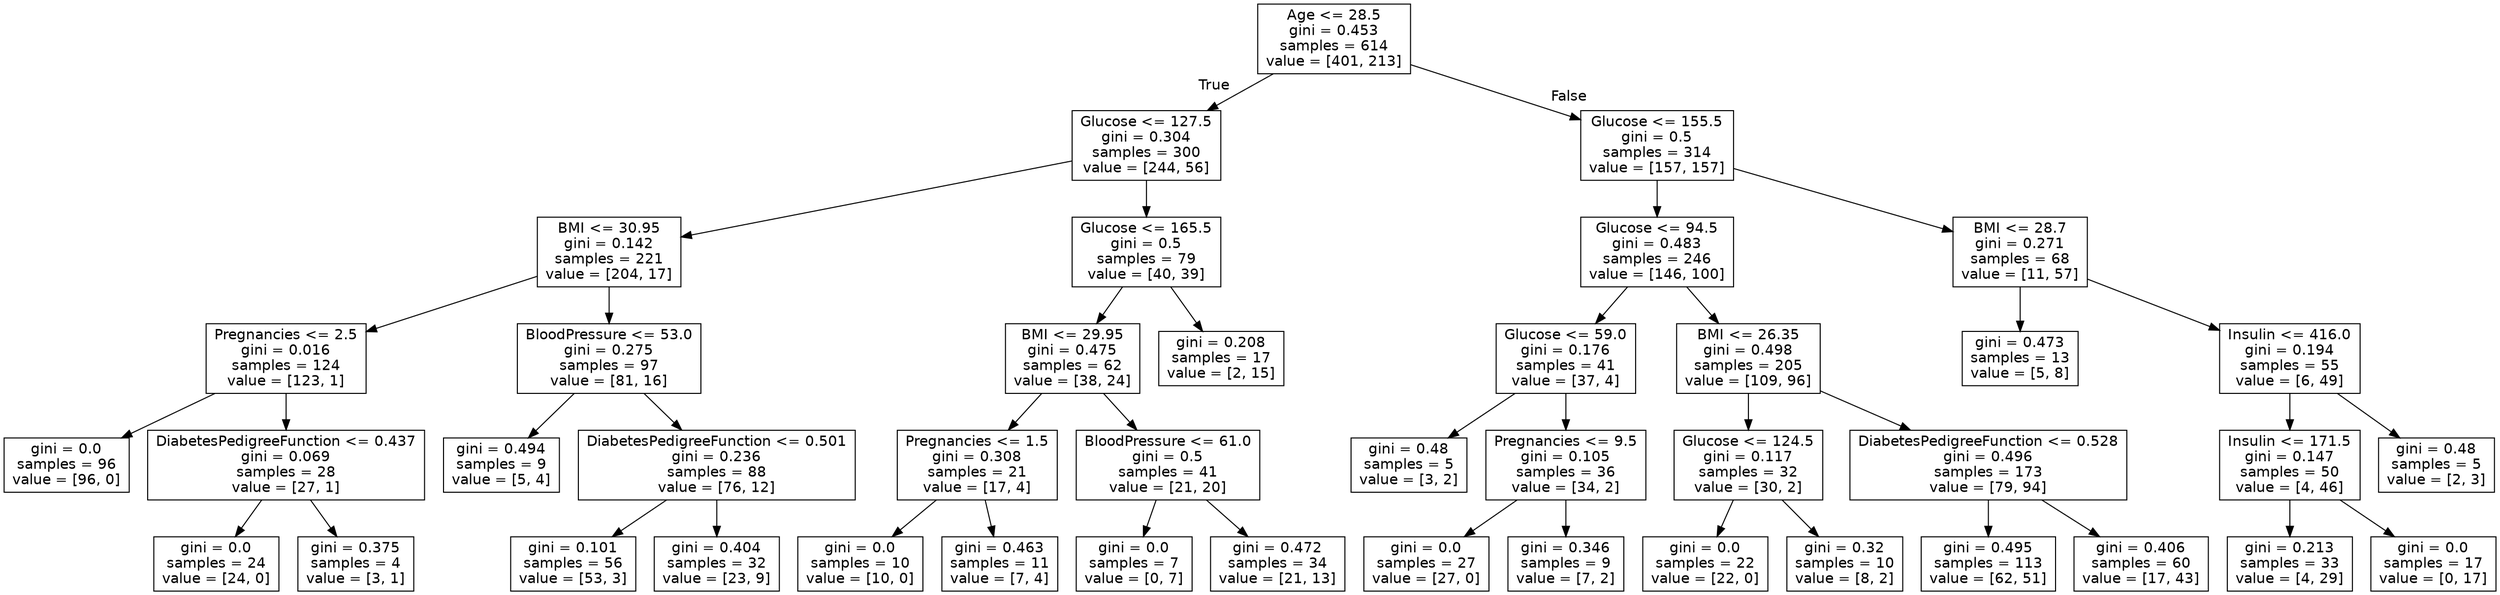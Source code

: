 digraph Tree {
node [shape=box, fontname="helvetica"] ;
edge [fontname="helvetica"] ;
0 [label="Age <= 28.5\ngini = 0.453\nsamples = 614\nvalue = [401, 213]"] ;
1 [label="Glucose <= 127.5\ngini = 0.304\nsamples = 300\nvalue = [244, 56]"] ;
0 -> 1 [labeldistance=2.5, labelangle=45, headlabel="True"] ;
2 [label="BMI <= 30.95\ngini = 0.142\nsamples = 221\nvalue = [204, 17]"] ;
1 -> 2 ;
3 [label="Pregnancies <= 2.5\ngini = 0.016\nsamples = 124\nvalue = [123, 1]"] ;
2 -> 3 ;
4 [label="gini = 0.0\nsamples = 96\nvalue = [96, 0]"] ;
3 -> 4 ;
5 [label="DiabetesPedigreeFunction <= 0.437\ngini = 0.069\nsamples = 28\nvalue = [27, 1]"] ;
3 -> 5 ;
6 [label="gini = 0.0\nsamples = 24\nvalue = [24, 0]"] ;
5 -> 6 ;
7 [label="gini = 0.375\nsamples = 4\nvalue = [3, 1]"] ;
5 -> 7 ;
8 [label="BloodPressure <= 53.0\ngini = 0.275\nsamples = 97\nvalue = [81, 16]"] ;
2 -> 8 ;
9 [label="gini = 0.494\nsamples = 9\nvalue = [5, 4]"] ;
8 -> 9 ;
10 [label="DiabetesPedigreeFunction <= 0.501\ngini = 0.236\nsamples = 88\nvalue = [76, 12]"] ;
8 -> 10 ;
11 [label="gini = 0.101\nsamples = 56\nvalue = [53, 3]"] ;
10 -> 11 ;
12 [label="gini = 0.404\nsamples = 32\nvalue = [23, 9]"] ;
10 -> 12 ;
13 [label="Glucose <= 165.5\ngini = 0.5\nsamples = 79\nvalue = [40, 39]"] ;
1 -> 13 ;
14 [label="BMI <= 29.95\ngini = 0.475\nsamples = 62\nvalue = [38, 24]"] ;
13 -> 14 ;
15 [label="Pregnancies <= 1.5\ngini = 0.308\nsamples = 21\nvalue = [17, 4]"] ;
14 -> 15 ;
16 [label="gini = 0.0\nsamples = 10\nvalue = [10, 0]"] ;
15 -> 16 ;
17 [label="gini = 0.463\nsamples = 11\nvalue = [7, 4]"] ;
15 -> 17 ;
18 [label="BloodPressure <= 61.0\ngini = 0.5\nsamples = 41\nvalue = [21, 20]"] ;
14 -> 18 ;
19 [label="gini = 0.0\nsamples = 7\nvalue = [0, 7]"] ;
18 -> 19 ;
20 [label="gini = 0.472\nsamples = 34\nvalue = [21, 13]"] ;
18 -> 20 ;
21 [label="gini = 0.208\nsamples = 17\nvalue = [2, 15]"] ;
13 -> 21 ;
22 [label="Glucose <= 155.5\ngini = 0.5\nsamples = 314\nvalue = [157, 157]"] ;
0 -> 22 [labeldistance=2.5, labelangle=-45, headlabel="False"] ;
23 [label="Glucose <= 94.5\ngini = 0.483\nsamples = 246\nvalue = [146, 100]"] ;
22 -> 23 ;
24 [label="Glucose <= 59.0\ngini = 0.176\nsamples = 41\nvalue = [37, 4]"] ;
23 -> 24 ;
25 [label="gini = 0.48\nsamples = 5\nvalue = [3, 2]"] ;
24 -> 25 ;
26 [label="Pregnancies <= 9.5\ngini = 0.105\nsamples = 36\nvalue = [34, 2]"] ;
24 -> 26 ;
27 [label="gini = 0.0\nsamples = 27\nvalue = [27, 0]"] ;
26 -> 27 ;
28 [label="gini = 0.346\nsamples = 9\nvalue = [7, 2]"] ;
26 -> 28 ;
29 [label="BMI <= 26.35\ngini = 0.498\nsamples = 205\nvalue = [109, 96]"] ;
23 -> 29 ;
30 [label="Glucose <= 124.5\ngini = 0.117\nsamples = 32\nvalue = [30, 2]"] ;
29 -> 30 ;
31 [label="gini = 0.0\nsamples = 22\nvalue = [22, 0]"] ;
30 -> 31 ;
32 [label="gini = 0.32\nsamples = 10\nvalue = [8, 2]"] ;
30 -> 32 ;
33 [label="DiabetesPedigreeFunction <= 0.528\ngini = 0.496\nsamples = 173\nvalue = [79, 94]"] ;
29 -> 33 ;
34 [label="gini = 0.495\nsamples = 113\nvalue = [62, 51]"] ;
33 -> 34 ;
35 [label="gini = 0.406\nsamples = 60\nvalue = [17, 43]"] ;
33 -> 35 ;
36 [label="BMI <= 28.7\ngini = 0.271\nsamples = 68\nvalue = [11, 57]"] ;
22 -> 36 ;
37 [label="gini = 0.473\nsamples = 13\nvalue = [5, 8]"] ;
36 -> 37 ;
38 [label="Insulin <= 416.0\ngini = 0.194\nsamples = 55\nvalue = [6, 49]"] ;
36 -> 38 ;
39 [label="Insulin <= 171.5\ngini = 0.147\nsamples = 50\nvalue = [4, 46]"] ;
38 -> 39 ;
40 [label="gini = 0.213\nsamples = 33\nvalue = [4, 29]"] ;
39 -> 40 ;
41 [label="gini = 0.0\nsamples = 17\nvalue = [0, 17]"] ;
39 -> 41 ;
42 [label="gini = 0.48\nsamples = 5\nvalue = [2, 3]"] ;
38 -> 42 ;
}